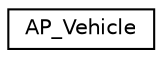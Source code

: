 digraph "Graphical Class Hierarchy"
{
 // INTERACTIVE_SVG=YES
  edge [fontname="Helvetica",fontsize="10",labelfontname="Helvetica",labelfontsize="10"];
  node [fontname="Helvetica",fontsize="10",shape=record];
  rankdir="LR";
  Node1 [label="AP_Vehicle",height=0.2,width=0.4,color="black", fillcolor="white", style="filled",URL="$classAP__Vehicle.html"];
}
